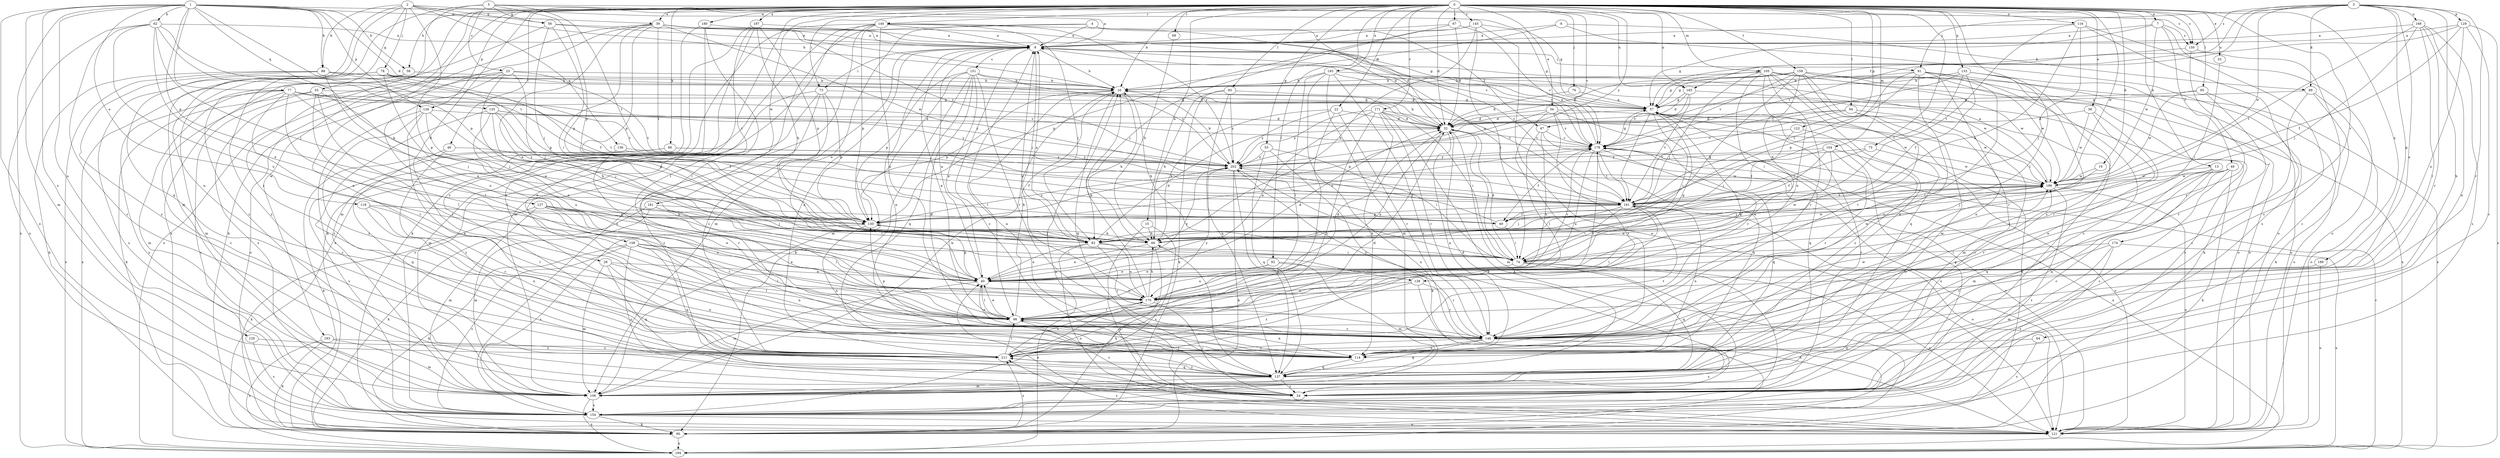 strict digraph  {
0;
1;
2;
3;
4;
5;
6;
7;
8;
10;
13;
15;
16;
22;
23;
24;
28;
32;
33;
34;
36;
39;
40;
46;
47;
48;
49;
53;
55;
56;
57;
58;
62;
64;
66;
67;
69;
73;
74;
75;
76;
77;
78;
81;
82;
86;
88;
89;
90;
92;
93;
94;
95;
98;
104;
105;
106;
114;
116;
118;
120;
121;
122;
126;
127;
128;
129;
130;
133;
135;
136;
137;
140;
145;
146;
150;
151;
154;
158;
159;
161;
165;
168;
170;
171;
174;
178;
180;
181;
183;
186;
187;
189;
193;
194;
202;
211;
0 -> 7  [label=a];
0 -> 10  [label=b];
0 -> 13  [label=b];
0 -> 15  [label=b];
0 -> 16  [label=b];
0 -> 22  [label=c];
0 -> 28  [label=d];
0 -> 32  [label=d];
0 -> 33  [label=e];
0 -> 34  [label=e];
0 -> 36  [label=e];
0 -> 39  [label=e];
0 -> 46  [label=f];
0 -> 53  [label=g];
0 -> 58  [label=h];
0 -> 67  [label=i];
0 -> 69  [label=i];
0 -> 73  [label=i];
0 -> 75  [label=j];
0 -> 76  [label=j];
0 -> 86  [label=k];
0 -> 92  [label=l];
0 -> 93  [label=l];
0 -> 94  [label=l];
0 -> 95  [label=l];
0 -> 98  [label=l];
0 -> 104  [label=m];
0 -> 105  [label=m];
0 -> 114  [label=n];
0 -> 116  [label=o];
0 -> 122  [label=p];
0 -> 126  [label=p];
0 -> 133  [label=q];
0 -> 140  [label=r];
0 -> 145  [label=r];
0 -> 150  [label=s];
0 -> 158  [label=t];
0 -> 159  [label=t];
0 -> 165  [label=u];
0 -> 171  [label=v];
0 -> 174  [label=v];
0 -> 178  [label=v];
0 -> 180  [label=w];
0 -> 181  [label=w];
0 -> 183  [label=w];
0 -> 186  [label=w];
0 -> 187  [label=x];
0 -> 189  [label=x];
0 -> 193  [label=x];
0 -> 194  [label=x];
0 -> 202  [label=y];
1 -> 32  [label=d];
1 -> 39  [label=e];
1 -> 58  [label=h];
1 -> 62  [label=h];
1 -> 77  [label=j];
1 -> 88  [label=k];
1 -> 106  [label=m];
1 -> 118  [label=o];
1 -> 120  [label=o];
1 -> 121  [label=o];
1 -> 126  [label=p];
1 -> 127  [label=p];
1 -> 135  [label=q];
1 -> 161  [label=t];
1 -> 165  [label=u];
1 -> 194  [label=x];
1 -> 211  [label=z];
2 -> 8  [label=a];
2 -> 16  [label=b];
2 -> 55  [label=g];
2 -> 56  [label=g];
2 -> 78  [label=j];
2 -> 88  [label=k];
2 -> 114  [label=n];
2 -> 128  [label=p];
2 -> 136  [label=q];
2 -> 137  [label=q];
3 -> 47  [label=f];
3 -> 64  [label=h];
3 -> 81  [label=j];
3 -> 89  [label=k];
3 -> 128  [label=p];
3 -> 129  [label=p];
3 -> 146  [label=r];
3 -> 150  [label=s];
3 -> 165  [label=u];
3 -> 168  [label=u];
3 -> 170  [label=u];
3 -> 186  [label=w];
4 -> 8  [label=a];
4 -> 32  [label=d];
4 -> 40  [label=e];
4 -> 47  [label=f];
4 -> 98  [label=l];
5 -> 23  [label=c];
5 -> 56  [label=g];
5 -> 57  [label=g];
5 -> 106  [label=m];
5 -> 130  [label=p];
5 -> 150  [label=s];
5 -> 161  [label=t];
5 -> 211  [label=z];
6 -> 8  [label=a];
6 -> 16  [label=b];
6 -> 89  [label=k];
6 -> 121  [label=o];
7 -> 8  [label=a];
7 -> 24  [label=c];
7 -> 48  [label=f];
7 -> 57  [label=g];
7 -> 150  [label=s];
7 -> 186  [label=w];
8 -> 16  [label=b];
8 -> 24  [label=c];
8 -> 73  [label=i];
8 -> 81  [label=j];
8 -> 82  [label=j];
8 -> 106  [label=m];
8 -> 114  [label=n];
8 -> 151  [label=s];
8 -> 178  [label=v];
10 -> 82  [label=j];
10 -> 186  [label=w];
13 -> 24  [label=c];
13 -> 74  [label=i];
13 -> 106  [label=m];
13 -> 137  [label=q];
13 -> 186  [label=w];
15 -> 66  [label=h];
15 -> 121  [label=o];
15 -> 154  [label=s];
16 -> 57  [label=g];
16 -> 66  [label=h];
16 -> 98  [label=l];
16 -> 130  [label=p];
16 -> 137  [label=q];
22 -> 32  [label=d];
22 -> 66  [label=h];
22 -> 146  [label=r];
22 -> 202  [label=y];
22 -> 211  [label=z];
23 -> 16  [label=b];
23 -> 40  [label=e];
23 -> 82  [label=j];
23 -> 98  [label=l];
23 -> 121  [label=o];
23 -> 154  [label=s];
23 -> 161  [label=t];
24 -> 8  [label=a];
28 -> 40  [label=e];
28 -> 98  [label=l];
28 -> 106  [label=m];
28 -> 114  [label=n];
28 -> 137  [label=q];
32 -> 16  [label=b];
32 -> 74  [label=i];
32 -> 106  [label=m];
32 -> 114  [label=n];
32 -> 170  [label=u];
32 -> 178  [label=v];
33 -> 74  [label=i];
34 -> 32  [label=d];
34 -> 114  [label=n];
34 -> 130  [label=p];
34 -> 146  [label=r];
34 -> 178  [label=v];
34 -> 186  [label=w];
34 -> 211  [label=z];
36 -> 32  [label=d];
36 -> 114  [label=n];
36 -> 146  [label=r];
36 -> 186  [label=w];
39 -> 8  [label=a];
39 -> 32  [label=d];
39 -> 40  [label=e];
39 -> 74  [label=i];
39 -> 90  [label=k];
39 -> 130  [label=p];
39 -> 161  [label=t];
39 -> 178  [label=v];
39 -> 186  [label=w];
39 -> 194  [label=x];
39 -> 202  [label=y];
40 -> 8  [label=a];
40 -> 32  [label=d];
40 -> 57  [label=g];
40 -> 98  [label=l];
40 -> 106  [label=m];
40 -> 130  [label=p];
40 -> 170  [label=u];
40 -> 178  [label=v];
40 -> 202  [label=y];
46 -> 137  [label=q];
46 -> 202  [label=y];
46 -> 211  [label=z];
47 -> 98  [label=l];
47 -> 121  [label=o];
47 -> 170  [label=u];
47 -> 178  [label=v];
48 -> 24  [label=c];
48 -> 90  [label=k];
48 -> 137  [label=q];
48 -> 146  [label=r];
48 -> 186  [label=w];
49 -> 74  [label=i];
49 -> 202  [label=y];
53 -> 74  [label=i];
53 -> 90  [label=k];
53 -> 137  [label=q];
53 -> 202  [label=y];
55 -> 57  [label=g];
55 -> 82  [label=j];
55 -> 90  [label=k];
55 -> 98  [label=l];
55 -> 146  [label=r];
55 -> 154  [label=s];
56 -> 8  [label=a];
56 -> 24  [label=c];
56 -> 57  [label=g];
56 -> 82  [label=j];
56 -> 130  [label=p];
57 -> 24  [label=c];
57 -> 32  [label=d];
57 -> 74  [label=i];
57 -> 90  [label=k];
57 -> 137  [label=q];
57 -> 161  [label=t];
58 -> 16  [label=b];
58 -> 106  [label=m];
58 -> 211  [label=z];
62 -> 8  [label=a];
62 -> 24  [label=c];
62 -> 40  [label=e];
62 -> 66  [label=h];
62 -> 82  [label=j];
62 -> 121  [label=o];
62 -> 130  [label=p];
62 -> 170  [label=u];
64 -> 114  [label=n];
64 -> 154  [label=s];
66 -> 40  [label=e];
66 -> 90  [label=k];
66 -> 186  [label=w];
67 -> 8  [label=a];
67 -> 32  [label=d];
67 -> 82  [label=j];
67 -> 178  [label=v];
69 -> 66  [label=h];
73 -> 24  [label=c];
73 -> 57  [label=g];
73 -> 106  [label=m];
73 -> 130  [label=p];
73 -> 154  [label=s];
73 -> 211  [label=z];
74 -> 16  [label=b];
74 -> 24  [label=c];
74 -> 32  [label=d];
74 -> 40  [label=e];
74 -> 121  [label=o];
74 -> 137  [label=q];
74 -> 186  [label=w];
75 -> 161  [label=t];
75 -> 186  [label=w];
75 -> 202  [label=y];
76 -> 32  [label=d];
76 -> 57  [label=g];
77 -> 24  [label=c];
77 -> 57  [label=g];
77 -> 82  [label=j];
77 -> 98  [label=l];
77 -> 106  [label=m];
77 -> 146  [label=r];
77 -> 154  [label=s];
77 -> 161  [label=t];
77 -> 178  [label=v];
77 -> 202  [label=y];
78 -> 16  [label=b];
78 -> 40  [label=e];
78 -> 49  [label=f];
78 -> 130  [label=p];
78 -> 154  [label=s];
78 -> 194  [label=x];
81 -> 16  [label=b];
81 -> 24  [label=c];
81 -> 98  [label=l];
81 -> 114  [label=n];
81 -> 121  [label=o];
81 -> 130  [label=p];
81 -> 161  [label=t];
81 -> 211  [label=z];
82 -> 8  [label=a];
82 -> 32  [label=d];
82 -> 40  [label=e];
82 -> 74  [label=i];
82 -> 121  [label=o];
82 -> 146  [label=r];
82 -> 170  [label=u];
86 -> 90  [label=k];
86 -> 154  [label=s];
86 -> 161  [label=t];
86 -> 202  [label=y];
88 -> 16  [label=b];
88 -> 32  [label=d];
88 -> 90  [label=k];
88 -> 161  [label=t];
88 -> 170  [label=u];
88 -> 194  [label=x];
88 -> 211  [label=z];
89 -> 24  [label=c];
89 -> 57  [label=g];
89 -> 90  [label=k];
89 -> 121  [label=o];
90 -> 194  [label=x];
90 -> 211  [label=z];
92 -> 40  [label=e];
92 -> 106  [label=m];
92 -> 146  [label=r];
92 -> 170  [label=u];
93 -> 57  [label=g];
93 -> 66  [label=h];
93 -> 90  [label=k];
93 -> 137  [label=q];
93 -> 202  [label=y];
94 -> 24  [label=c];
94 -> 32  [label=d];
94 -> 106  [label=m];
94 -> 154  [label=s];
94 -> 161  [label=t];
94 -> 202  [label=y];
95 -> 57  [label=g];
95 -> 121  [label=o];
95 -> 146  [label=r];
95 -> 186  [label=w];
98 -> 8  [label=a];
98 -> 16  [label=b];
98 -> 24  [label=c];
98 -> 40  [label=e];
98 -> 57  [label=g];
98 -> 114  [label=n];
98 -> 146  [label=r];
98 -> 178  [label=v];
98 -> 202  [label=y];
104 -> 40  [label=e];
104 -> 49  [label=f];
104 -> 121  [label=o];
104 -> 146  [label=r];
104 -> 161  [label=t];
104 -> 202  [label=y];
105 -> 16  [label=b];
105 -> 57  [label=g];
105 -> 74  [label=i];
105 -> 82  [label=j];
105 -> 90  [label=k];
105 -> 114  [label=n];
105 -> 137  [label=q];
105 -> 146  [label=r];
105 -> 170  [label=u];
105 -> 186  [label=w];
105 -> 194  [label=x];
106 -> 16  [label=b];
106 -> 154  [label=s];
106 -> 194  [label=x];
114 -> 137  [label=q];
114 -> 186  [label=w];
116 -> 8  [label=a];
116 -> 66  [label=h];
116 -> 82  [label=j];
116 -> 121  [label=o];
116 -> 154  [label=s];
116 -> 161  [label=t];
118 -> 98  [label=l];
118 -> 114  [label=n];
118 -> 130  [label=p];
118 -> 146  [label=r];
120 -> 154  [label=s];
120 -> 211  [label=z];
121 -> 40  [label=e];
121 -> 178  [label=v];
121 -> 211  [label=z];
122 -> 82  [label=j];
122 -> 178  [label=v];
122 -> 211  [label=z];
126 -> 24  [label=c];
126 -> 32  [label=d];
126 -> 66  [label=h];
126 -> 114  [label=n];
126 -> 170  [label=u];
126 -> 211  [label=z];
127 -> 40  [label=e];
127 -> 82  [label=j];
127 -> 90  [label=k];
127 -> 106  [label=m];
127 -> 130  [label=p];
127 -> 146  [label=r];
127 -> 170  [label=u];
128 -> 121  [label=o];
128 -> 146  [label=r];
128 -> 170  [label=u];
128 -> 211  [label=z];
129 -> 8  [label=a];
129 -> 24  [label=c];
129 -> 49  [label=f];
129 -> 57  [label=g];
129 -> 170  [label=u];
129 -> 194  [label=x];
130 -> 66  [label=h];
130 -> 82  [label=j];
130 -> 114  [label=n];
130 -> 154  [label=s];
130 -> 178  [label=v];
130 -> 186  [label=w];
130 -> 202  [label=y];
133 -> 16  [label=b];
133 -> 49  [label=f];
133 -> 121  [label=o];
133 -> 146  [label=r];
133 -> 161  [label=t];
133 -> 202  [label=y];
133 -> 211  [label=z];
135 -> 32  [label=d];
135 -> 40  [label=e];
135 -> 49  [label=f];
135 -> 82  [label=j];
135 -> 130  [label=p];
135 -> 202  [label=y];
135 -> 211  [label=z];
136 -> 49  [label=f];
136 -> 146  [label=r];
136 -> 202  [label=y];
137 -> 24  [label=c];
137 -> 32  [label=d];
137 -> 66  [label=h];
137 -> 98  [label=l];
137 -> 106  [label=m];
137 -> 211  [label=z];
140 -> 8  [label=a];
140 -> 82  [label=j];
140 -> 90  [label=k];
140 -> 106  [label=m];
140 -> 130  [label=p];
140 -> 154  [label=s];
140 -> 161  [label=t];
140 -> 170  [label=u];
140 -> 194  [label=x];
140 -> 202  [label=y];
145 -> 8  [label=a];
145 -> 57  [label=g];
145 -> 66  [label=h];
145 -> 74  [label=i];
145 -> 121  [label=o];
145 -> 130  [label=p];
146 -> 40  [label=e];
146 -> 114  [label=n];
146 -> 130  [label=p];
146 -> 137  [label=q];
146 -> 154  [label=s];
146 -> 186  [label=w];
146 -> 202  [label=y];
146 -> 211  [label=z];
150 -> 24  [label=c];
150 -> 146  [label=r];
150 -> 178  [label=v];
151 -> 16  [label=b];
151 -> 40  [label=e];
151 -> 90  [label=k];
151 -> 106  [label=m];
151 -> 114  [label=n];
151 -> 130  [label=p];
151 -> 137  [label=q];
151 -> 146  [label=r];
151 -> 202  [label=y];
154 -> 57  [label=g];
154 -> 90  [label=k];
154 -> 121  [label=o];
158 -> 24  [label=c];
158 -> 40  [label=e];
158 -> 74  [label=i];
158 -> 90  [label=k];
158 -> 98  [label=l];
158 -> 114  [label=n];
158 -> 137  [label=q];
158 -> 154  [label=s];
159 -> 16  [label=b];
159 -> 32  [label=d];
159 -> 57  [label=g];
159 -> 66  [label=h];
159 -> 82  [label=j];
159 -> 106  [label=m];
159 -> 121  [label=o];
159 -> 146  [label=r];
159 -> 178  [label=v];
159 -> 186  [label=w];
159 -> 194  [label=x];
161 -> 8  [label=a];
161 -> 49  [label=f];
161 -> 74  [label=i];
161 -> 82  [label=j];
161 -> 98  [label=l];
161 -> 114  [label=n];
161 -> 121  [label=o];
161 -> 130  [label=p];
165 -> 32  [label=d];
165 -> 57  [label=g];
165 -> 154  [label=s];
165 -> 161  [label=t];
165 -> 178  [label=v];
168 -> 8  [label=a];
168 -> 82  [label=j];
168 -> 98  [label=l];
168 -> 114  [label=n];
168 -> 146  [label=r];
168 -> 154  [label=s];
168 -> 161  [label=t];
170 -> 8  [label=a];
170 -> 16  [label=b];
170 -> 24  [label=c];
170 -> 32  [label=d];
170 -> 66  [label=h];
170 -> 98  [label=l];
171 -> 32  [label=d];
171 -> 40  [label=e];
171 -> 74  [label=i];
171 -> 90  [label=k];
171 -> 114  [label=n];
171 -> 146  [label=r];
171 -> 186  [label=w];
171 -> 202  [label=y];
171 -> 211  [label=z];
174 -> 74  [label=i];
174 -> 106  [label=m];
174 -> 146  [label=r];
174 -> 154  [label=s];
174 -> 194  [label=x];
178 -> 8  [label=a];
178 -> 49  [label=f];
178 -> 57  [label=g];
178 -> 114  [label=n];
178 -> 137  [label=q];
178 -> 161  [label=t];
178 -> 170  [label=u];
178 -> 194  [label=x];
178 -> 202  [label=y];
180 -> 8  [label=a];
180 -> 98  [label=l];
180 -> 106  [label=m];
180 -> 211  [label=z];
181 -> 49  [label=f];
181 -> 74  [label=i];
181 -> 90  [label=k];
181 -> 98  [label=l];
181 -> 106  [label=m];
183 -> 90  [label=k];
183 -> 106  [label=m];
183 -> 194  [label=x];
183 -> 211  [label=z];
186 -> 8  [label=a];
186 -> 82  [label=j];
186 -> 121  [label=o];
186 -> 154  [label=s];
186 -> 161  [label=t];
187 -> 8  [label=a];
187 -> 66  [label=h];
187 -> 90  [label=k];
187 -> 114  [label=n];
187 -> 130  [label=p];
187 -> 211  [label=z];
189 -> 40  [label=e];
189 -> 121  [label=o];
193 -> 16  [label=b];
193 -> 24  [label=c];
193 -> 98  [label=l];
193 -> 106  [label=m];
193 -> 161  [label=t];
193 -> 186  [label=w];
193 -> 194  [label=x];
194 -> 16  [label=b];
194 -> 178  [label=v];
202 -> 16  [label=b];
202 -> 74  [label=i];
202 -> 90  [label=k];
202 -> 137  [label=q];
202 -> 186  [label=w];
211 -> 8  [label=a];
211 -> 32  [label=d];
211 -> 98  [label=l];
211 -> 137  [label=q];
211 -> 161  [label=t];
211 -> 170  [label=u];
}
